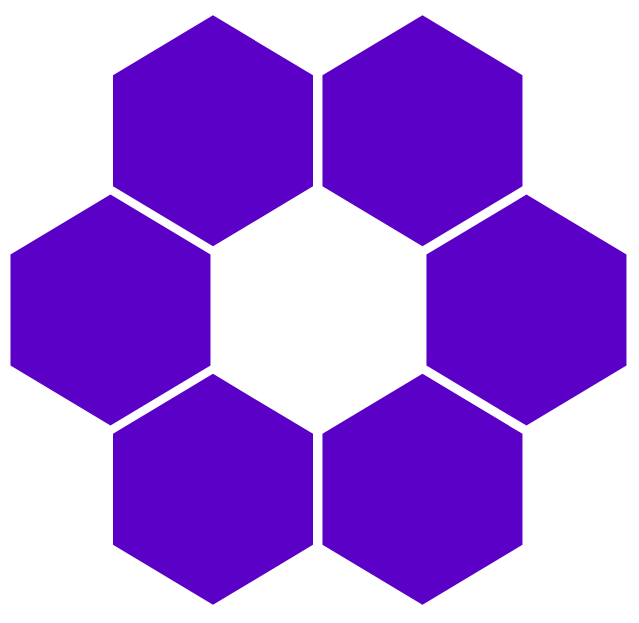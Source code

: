 <mxfile version="24.6.4" type="device">
  <diagram name="Page-1" id="ydBRe4dNhyEyTCZVvxcr">
    <mxGraphModel dx="708" dy="384" grid="1" gridSize="10" guides="1" tooltips="1" connect="1" arrows="1" fold="1" page="1" pageScale="1" pageWidth="1169" pageHeight="827" math="0" shadow="0">
      <root>
        <mxCell id="0" />
        <mxCell id="1" parent="0" />
        <mxCell id="xeSMLGPYK5058LVSxV1k-16" value="" style="rounded=0;whiteSpace=wrap;html=1;fillColor=none;strokeColor=none;" vertex="1" parent="1">
          <mxGeometry x="433" y="332.02" width="318.46" height="310" as="geometry" />
        </mxCell>
        <mxCell id="xeSMLGPYK5058LVSxV1k-2" value="" style="shape=hexagon;perimeter=hexagonPerimeter2;whiteSpace=wrap;html=1;fixedSize=1;size=30;rotation=90;fillColor=#5A00C7;strokeColor=none;direction=west;aspect=fixed;" vertex="1" parent="1">
          <mxGeometry x="481.765" y="347.385" width="115.47" height="100" as="geometry" />
        </mxCell>
        <mxCell id="xeSMLGPYK5058LVSxV1k-10" value="" style="shape=hexagon;perimeter=hexagonPerimeter2;whiteSpace=wrap;html=1;fixedSize=1;size=30;rotation=90;fillColor=#5A00C7;strokeColor=none;direction=west;aspect=fixed;" vertex="1" parent="1">
          <mxGeometry x="586.5" y="347.385" width="115.47" height="100" as="geometry" />
        </mxCell>
        <mxCell id="xeSMLGPYK5058LVSxV1k-11" value="" style="shape=hexagon;perimeter=hexagonPerimeter2;whiteSpace=wrap;html=1;fixedSize=1;size=30;rotation=90;fillColor=#5A00C7;strokeColor=none;direction=west;aspect=fixed;" vertex="1" parent="1">
          <mxGeometry x="638.495" y="437.025" width="115.47" height="100" as="geometry" />
        </mxCell>
        <mxCell id="xeSMLGPYK5058LVSxV1k-12" value="" style="shape=hexagon;perimeter=hexagonPerimeter2;whiteSpace=wrap;html=1;fixedSize=1;size=30;rotation=90;fillColor=#5A00C7;strokeColor=none;direction=west;aspect=fixed;" vertex="1" parent="1">
          <mxGeometry x="586.5" y="526.655" width="115.47" height="100" as="geometry" />
        </mxCell>
        <mxCell id="xeSMLGPYK5058LVSxV1k-13" value="" style="shape=hexagon;perimeter=hexagonPerimeter2;whiteSpace=wrap;html=1;fixedSize=1;size=30;rotation=90;fillColor=#5A00C7;strokeColor=none;direction=west;aspect=fixed;" vertex="1" parent="1">
          <mxGeometry x="481.765" y="526.655" width="115.47" height="100" as="geometry" />
        </mxCell>
        <mxCell id="xeSMLGPYK5058LVSxV1k-14" value="" style="shape=hexagon;perimeter=hexagonPerimeter2;whiteSpace=wrap;html=1;fixedSize=1;size=30;rotation=90;fillColor=#5A00C7;strokeColor=none;direction=west;aspect=fixed;" vertex="1" parent="1">
          <mxGeometry x="430.505" y="437.025" width="115.47" height="100" as="geometry" />
        </mxCell>
      </root>
    </mxGraphModel>
  </diagram>
</mxfile>
